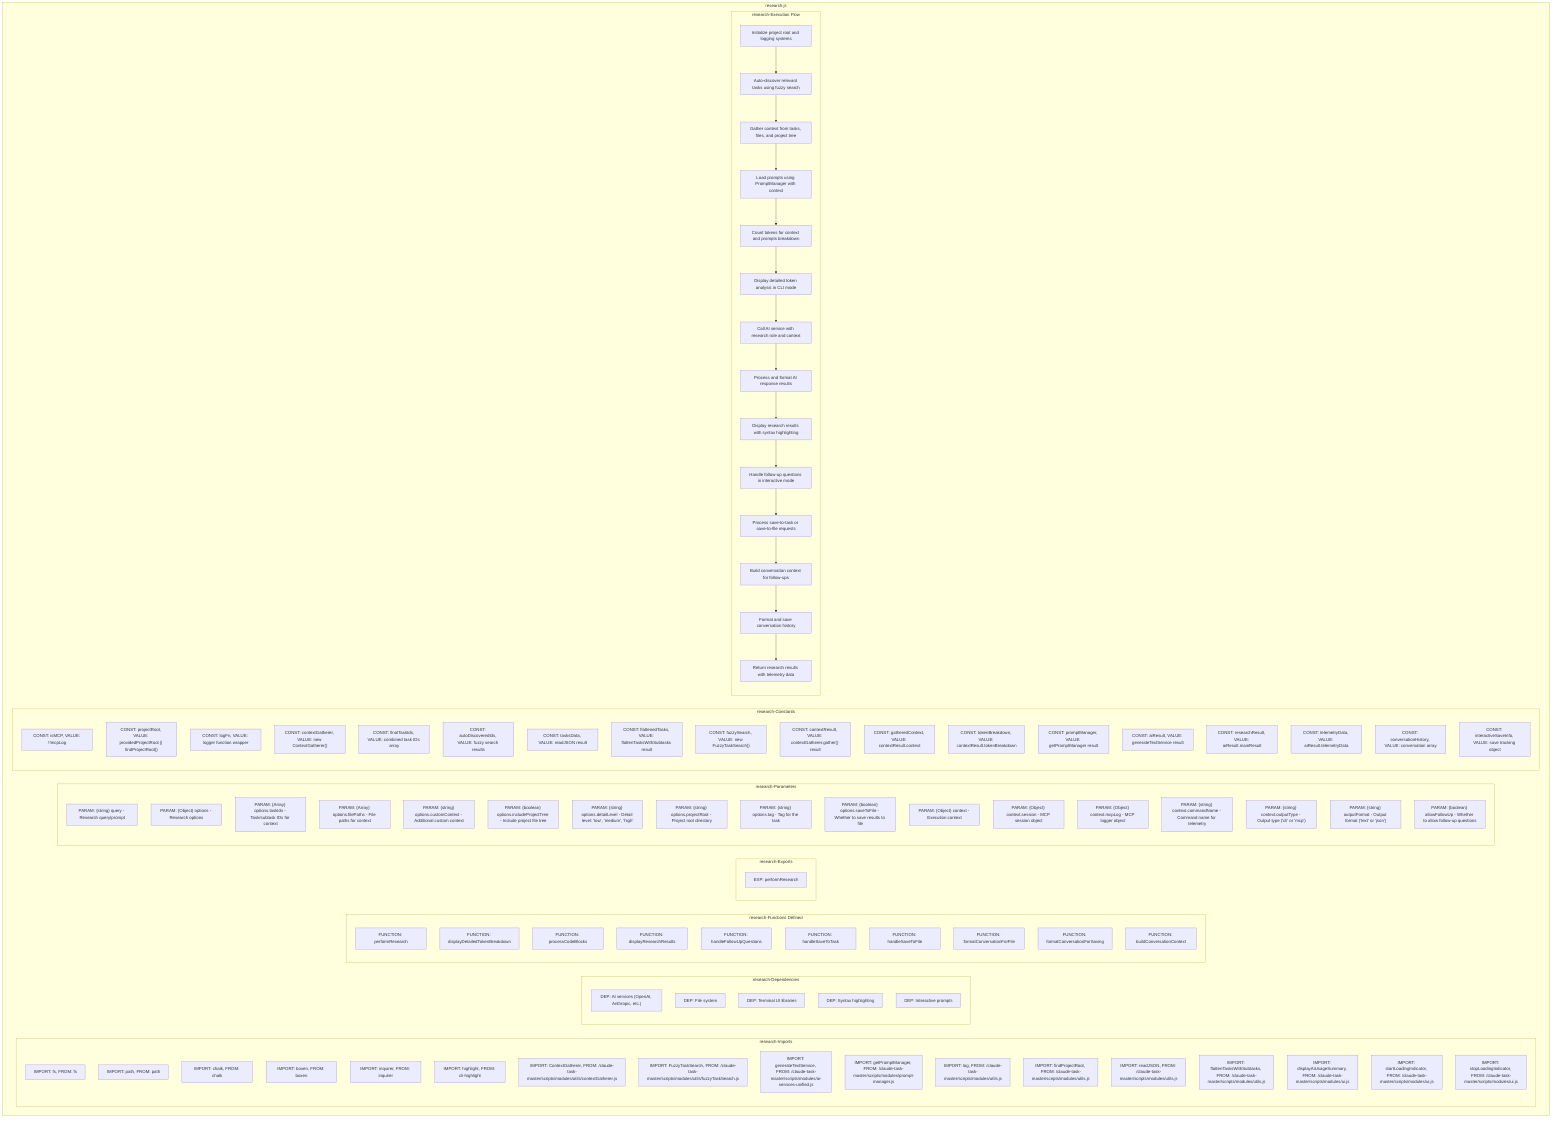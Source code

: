 flowchart TB
    subgraph research-Imports["research-Imports"]
        I1["IMPORT: fs, FROM: fs"]
        I2["IMPORT: path, FROM: path"]
        I3["IMPORT: chalk, FROM: chalk"]
        I4["IMPORT: boxen, FROM: boxen"]
        I5["IMPORT: inquirer, FROM: inquirer"]
        I6["IMPORT: highlight, FROM: cli-highlight"]
        I7["IMPORT: ContextGatherer, FROM: /claude-task-master/scripts/modules/utils/contextGatherer.js"]
        I8["IMPORT: FuzzyTaskSearch, FROM: /claude-task-master/scripts/modules/utils/fuzzyTaskSearch.js"]
        I9["IMPORT: generateTextService, FROM: /claude-task-master/scripts/modules/ai-services-unified.js"]
        I10["IMPORT: getPromptManager, FROM: /claude-task-master/scripts/modules/prompt-manager.js"]
        I11["IMPORT: log, FROM: /claude-task-master/scripts/modules/utils.js"]
        I12["IMPORT: findProjectRoot, FROM: /claude-task-master/scripts/modules/utils.js"]
        I13["IMPORT: readJSON, FROM: /claude-task-master/scripts/modules/utils.js"]
        I14["IMPORT: flattenTasksWithSubtasks, FROM: /claude-task-master/scripts/modules/utils.js"]
        I15["IMPORT: displayAiUsageSummary, FROM: /claude-task-master/scripts/modules/ui.js"]
        I16["IMPORT: startLoadingIndicator, FROM: /claude-task-master/scripts/modules/ui.js"]
        I17["IMPORT: stopLoadingIndicator, FROM: /claude-task-master/scripts/modules/ui.js"]
    end
    subgraph research-Dependencies["research-Dependencies"]
        D1["DEP: AI services (OpenAI, Anthropic, etc.)"]
        D2["DEP: File system"]
        D3["DEP: Terminal UI libraries"]
        D4["DEP: Syntax highlighting"]
        D5["DEP: Interactive prompts"]
    end
    subgraph research-FunctionsDefined["research-Functions Defined"]
        FU1["FUNCTION: performResearch"]
        FU2["FUNCTION: displayDetailedTokenBreakdown"]
        FU3["FUNCTION: processCodeBlocks"]
        FU4["FUNCTION: displayResearchResults"]
        FU5["FUNCTION: handleFollowUpQuestions"]
        FU6["FUNCTION: handleSaveToTask"]
        FU7["FUNCTION: handleSaveToFile"]
        FU8["FUNCTION: formatConversationForFile"]
        FU9["FUNCTION: formatConversationForSaving"]
        FU10["FUNCTION: buildConversationContext"]
    end
    subgraph research-Exports["research-Exports"]
        E1["EXP: performResearch"]
    end
    subgraph research-Parameters["research-Parameters"]
        P1["PARAM: {string} query - Research query/prompt"]
        P2["PARAM: {Object} options - Research options"]
        P3["PARAM: {Array<string>} options.taskIds - Task/subtask IDs for context"]
        P4["PARAM: {Array<string>} options.filePaths - File paths for context"]
        P5["PARAM: {string} options.customContext - Additional custom context"]
        P6["PARAM: {boolean} options.includeProjectTree - Include project file tree"]
        P7["PARAM: {string} options.detailLevel - Detail level: 'low', 'medium', 'high'"]
        P8["PARAM: {string} options.projectRoot - Project root directory"]
        P9["PARAM: {string} options.tag - Tag for the task"]
        P10["PARAM: {boolean} options.saveToFile - Whether to save results to file"]
        P11["PARAM: {Object} context - Execution context"]
        P12["PARAM: {Object} context.session - MCP session object"]
        P13["PARAM: {Object} context.mcpLog - MCP logger object"]
        P14["PARAM: {string} context.commandName - Command name for telemetry"]
        P15["PARAM: {string} context.outputType - Output type ('cli' or 'mcp')"]
        P16["PARAM: {string} outputFormat - Output format ('text' or 'json')"]
        P17["PARAM: {boolean} allowFollowUp - Whether to allow follow-up questions"]
    end
    subgraph research-Constants["research-Constants"]
        C1["CONST: isMCP, VALUE: !!mcpLog"]
        C2["CONST: projectRoot, VALUE: providedProjectRoot || findProjectRoot()"]
        C3["CONST: logFn, VALUE: logger function wrapper"]
        C4["CONST: contextGatherer, VALUE: new ContextGatherer()"]
        C5["CONST: finalTaskIds, VALUE: combined task IDs array"]
        C6["CONST: autoDiscoveredIds, VALUE: fuzzy search results"]
        C7["CONST: tasksData, VALUE: readJSON result"]
        C8["CONST: flattenedTasks, VALUE: flattenTasksWithSubtasks result"]
        C9["CONST: fuzzySearch, VALUE: new FuzzyTaskSearch()"]
        C10["CONST: contextResult, VALUE: contextGatherer.gather() result"]
        C11["CONST: gatheredContext, VALUE: contextResult.context"]
        C12["CONST: tokenBreakdown, VALUE: contextResult.tokenBreakdown"]
        C13["CONST: promptManager, VALUE: getPromptManager result"]
        C14["CONST: aiResult, VALUE: generateTextService result"]
        C15["CONST: researchResult, VALUE: aiResult.mainResult"]
        C16["CONST: telemetryData, VALUE: aiResult.telemetryData"]
        C17["CONST: conversationHistory, VALUE: conversation array"]
        C18["CONST: interactiveSaveInfo, VALUE: save tracking object"]
    end
    subgraph research-ExecutionFlow["research-Execution Flow"]
        FL1["Initialize project root and logging systems"]
        FL2["Auto-discover relevant tasks using fuzzy search"]
        FL3["Gather context from tasks, files, and project tree"]
        FL4["Load prompts using PromptManager with context"]
        FL5["Count tokens for context and prompts breakdown"]
        FL6["Display detailed token analysis in CLI mode"]
        FL7["Call AI service with research role and context"]
        FL8["Process and format AI response results"]
        FL9["Display research results with syntax highlighting"]
        FL10["Handle follow-up questions in interactive mode"]
        FL11["Process save-to-task or save-to-file requests"]
        FL12["Build conversation context for follow-ups"]
        FL13["Format and save conversation history"]
        FL14["Return research results with telemetry data"]
    end
    subgraph research["research.js"]
        research-Imports
        research-Dependencies
        research-FunctionsDefined
        research-Exports
        research-Parameters
        research-Constants
        research-ExecutionFlow
    end
    FL1 --> FL2
    FL2 --> FL3
    FL3 --> FL4
    FL4 --> FL5
    FL5 --> FL6
    FL6 --> FL7
    FL7 --> FL8
    FL8 --> FL9
    FL9 --> FL10
    FL10 --> FL11
    FL11 --> FL12
    FL12 --> FL13
    FL13 --> FL14